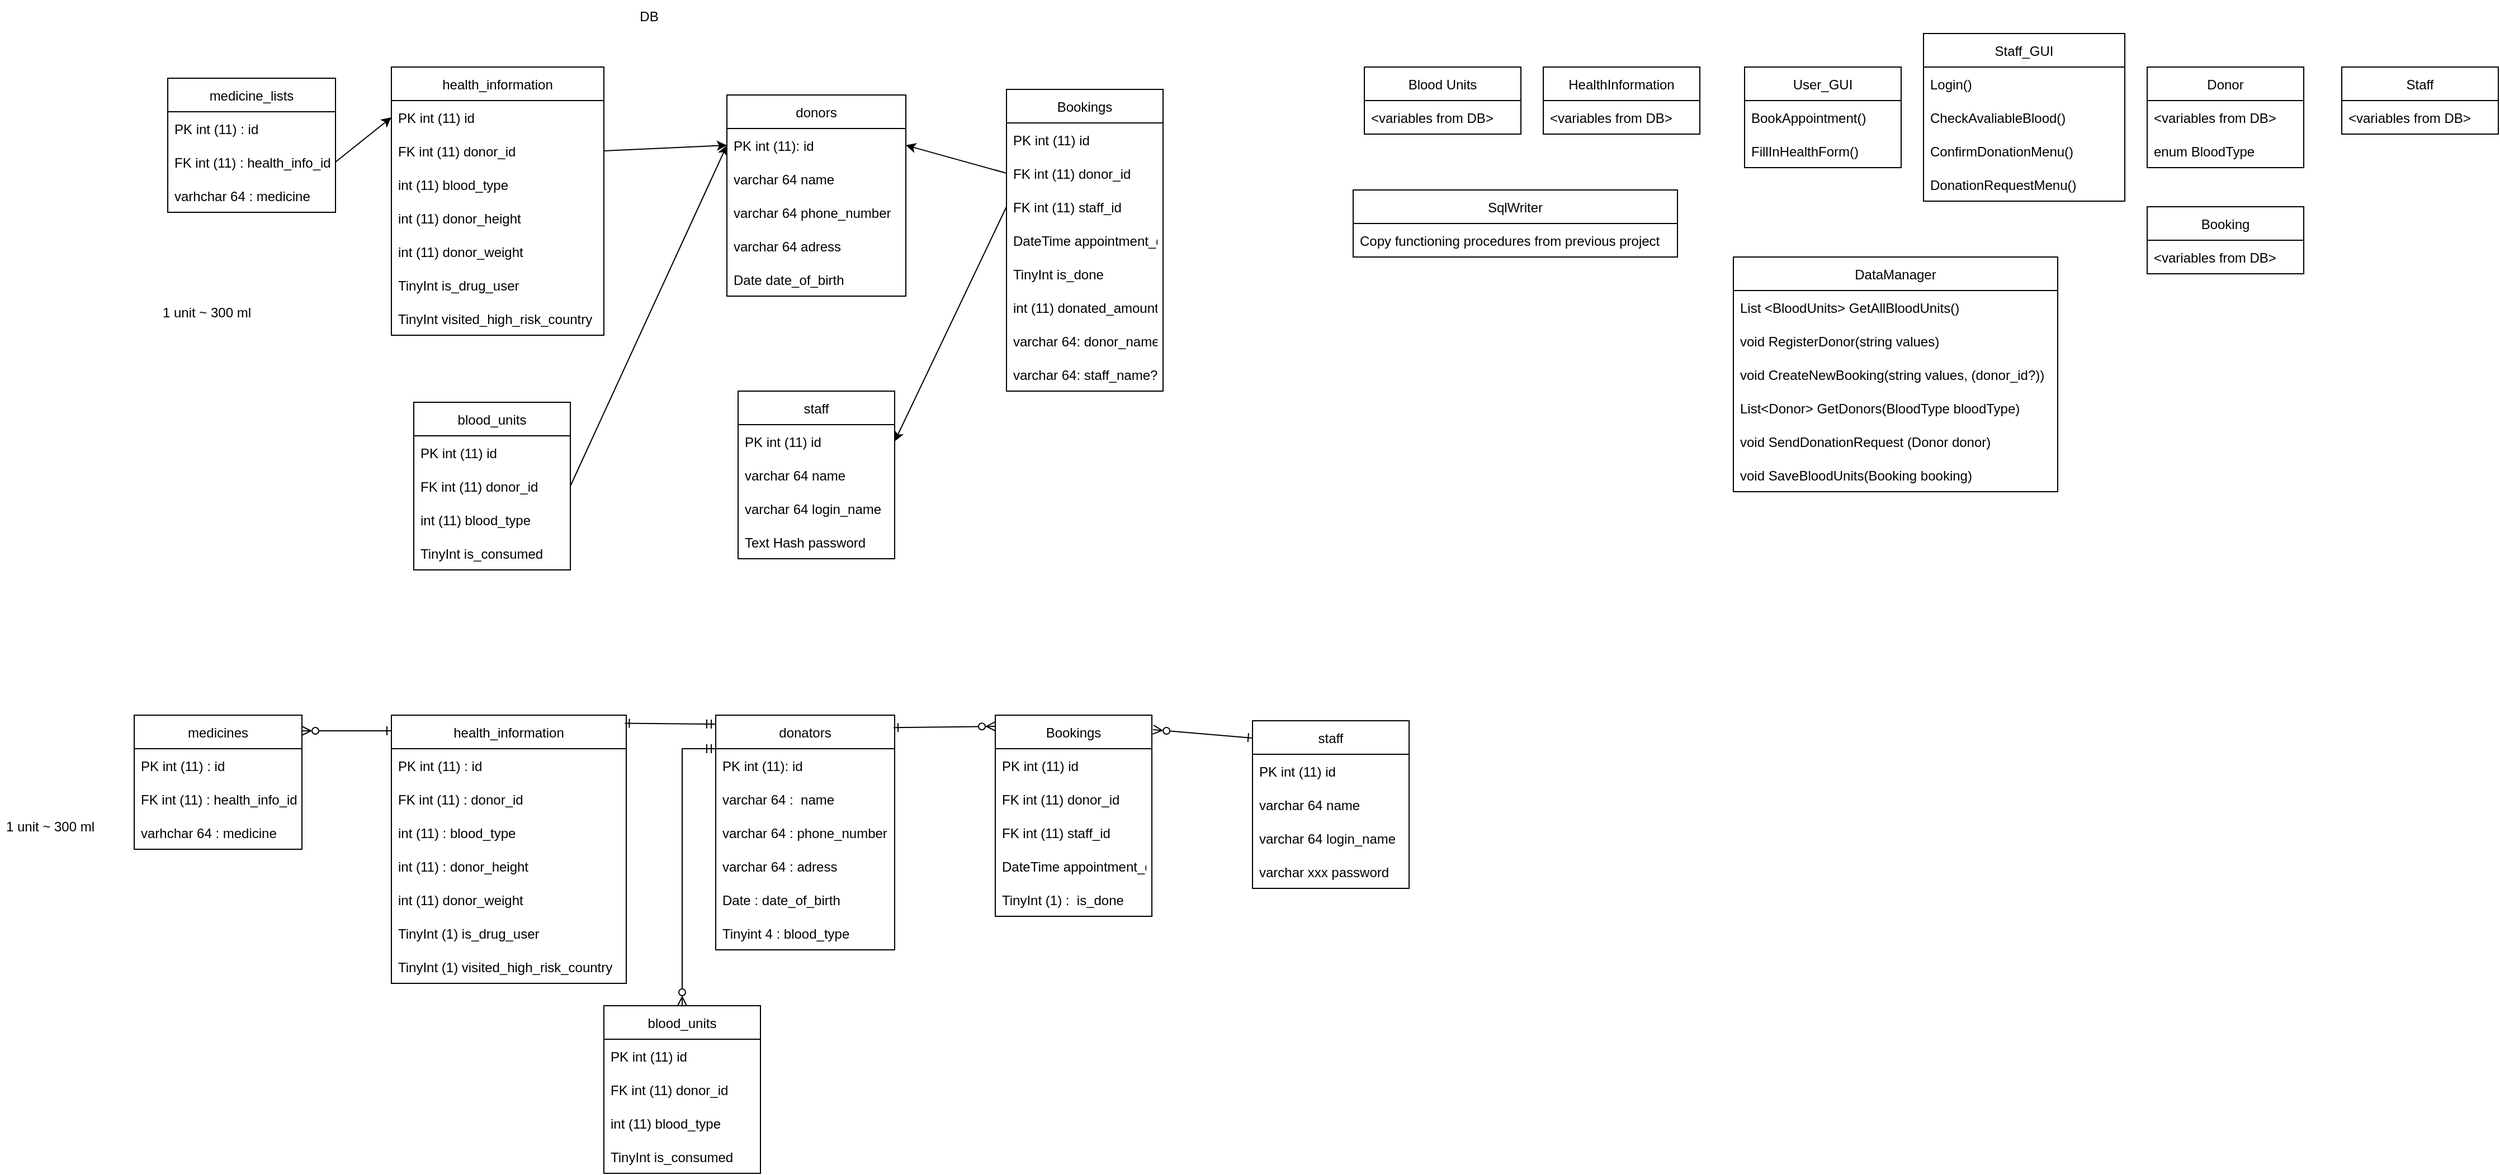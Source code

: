 <mxfile version="20.5.3" type="device"><diagram id="3hkA4njMmYi6qQgSDzNr" name="Sida-1"><mxGraphModel dx="1950" dy="728" grid="1" gridSize="10" guides="1" tooltips="1" connect="1" arrows="1" fold="1" page="1" pageScale="1" pageWidth="827" pageHeight="1169" math="0" shadow="0"><root><mxCell id="0"/><mxCell id="1" parent="0"/><mxCell id="ZJ0-3q28XxviAL9PhtGV-5" value="health_information" style="swimlane;fontStyle=0;childLayout=stackLayout;horizontal=1;startSize=30;horizontalStack=0;resizeParent=1;resizeParentMax=0;resizeLast=0;collapsible=1;marginBottom=0;" parent="1" vertex="1"><mxGeometry x="-230" y="100" width="190" height="240" as="geometry"/></mxCell><mxCell id="ZJ0-3q28XxviAL9PhtGV-6" value="PK int (11) id" style="text;strokeColor=none;fillColor=none;align=left;verticalAlign=middle;spacingLeft=4;spacingRight=4;overflow=hidden;points=[[0,0.5],[1,0.5]];portConstraint=eastwest;rotatable=0;" parent="ZJ0-3q28XxviAL9PhtGV-5" vertex="1"><mxGeometry y="30" width="190" height="30" as="geometry"/></mxCell><mxCell id="ZJ0-3q28XxviAL9PhtGV-7" value="FK int (11) donor_id" style="text;strokeColor=none;fillColor=none;align=left;verticalAlign=middle;spacingLeft=4;spacingRight=4;overflow=hidden;points=[[0,0.5],[1,0.5]];portConstraint=eastwest;rotatable=0;" parent="ZJ0-3q28XxviAL9PhtGV-5" vertex="1"><mxGeometry y="60" width="190" height="30" as="geometry"/></mxCell><mxCell id="ZJ0-3q28XxviAL9PhtGV-8" value="int (11) blood_type" style="text;strokeColor=none;fillColor=none;align=left;verticalAlign=middle;spacingLeft=4;spacingRight=4;overflow=hidden;points=[[0,0.5],[1,0.5]];portConstraint=eastwest;rotatable=0;" parent="ZJ0-3q28XxviAL9PhtGV-5" vertex="1"><mxGeometry y="90" width="190" height="30" as="geometry"/></mxCell><mxCell id="ZJ0-3q28XxviAL9PhtGV-60" value="int (11) donor_height" style="text;strokeColor=none;fillColor=none;align=left;verticalAlign=middle;spacingLeft=4;spacingRight=4;overflow=hidden;points=[[0,0.5],[1,0.5]];portConstraint=eastwest;rotatable=0;" parent="ZJ0-3q28XxviAL9PhtGV-5" vertex="1"><mxGeometry y="120" width="190" height="30" as="geometry"/></mxCell><mxCell id="ZJ0-3q28XxviAL9PhtGV-61" value="int (11) donor_weight" style="text;strokeColor=none;fillColor=none;align=left;verticalAlign=middle;spacingLeft=4;spacingRight=4;overflow=hidden;points=[[0,0.5],[1,0.5]];portConstraint=eastwest;rotatable=0;" parent="ZJ0-3q28XxviAL9PhtGV-5" vertex="1"><mxGeometry y="150" width="190" height="30" as="geometry"/></mxCell><mxCell id="ZJ0-3q28XxviAL9PhtGV-224" value="TinyInt is_drug_user" style="text;strokeColor=none;fillColor=none;align=left;verticalAlign=middle;spacingLeft=4;spacingRight=4;overflow=hidden;points=[[0,0.5],[1,0.5]];portConstraint=eastwest;rotatable=0;" parent="ZJ0-3q28XxviAL9PhtGV-5" vertex="1"><mxGeometry y="180" width="190" height="30" as="geometry"/></mxCell><mxCell id="ZJ0-3q28XxviAL9PhtGV-225" value="TinyInt visited_high_risk_country" style="text;strokeColor=none;fillColor=none;align=left;verticalAlign=middle;spacingLeft=4;spacingRight=4;overflow=hidden;points=[[0,0.5],[1,0.5]];portConstraint=eastwest;rotatable=0;" parent="ZJ0-3q28XxviAL9PhtGV-5" vertex="1"><mxGeometry y="210" width="190" height="30" as="geometry"/></mxCell><mxCell id="ZJ0-3q28XxviAL9PhtGV-25" value="donors" style="swimlane;fontStyle=0;childLayout=stackLayout;horizontal=1;startSize=30;horizontalStack=0;resizeParent=1;resizeParentMax=0;resizeLast=0;collapsible=1;marginBottom=0;" parent="1" vertex="1"><mxGeometry x="70" y="125" width="160" height="180" as="geometry"/></mxCell><mxCell id="ZJ0-3q28XxviAL9PhtGV-26" value="PK int (11): id" style="text;strokeColor=none;fillColor=none;align=left;verticalAlign=middle;spacingLeft=4;spacingRight=4;overflow=hidden;points=[[0,0.5],[1,0.5]];portConstraint=eastwest;rotatable=0;" parent="ZJ0-3q28XxviAL9PhtGV-25" vertex="1"><mxGeometry y="30" width="160" height="30" as="geometry"/></mxCell><mxCell id="ZJ0-3q28XxviAL9PhtGV-28" value="varchar 64 name" style="text;strokeColor=none;fillColor=none;align=left;verticalAlign=middle;spacingLeft=4;spacingRight=4;overflow=hidden;points=[[0,0.5],[1,0.5]];portConstraint=eastwest;rotatable=0;" parent="ZJ0-3q28XxviAL9PhtGV-25" vertex="1"><mxGeometry y="60" width="160" height="30" as="geometry"/></mxCell><mxCell id="ZJ0-3q28XxviAL9PhtGV-52" value="varchar 64 phone_number" style="text;strokeColor=none;fillColor=none;align=left;verticalAlign=middle;spacingLeft=4;spacingRight=4;overflow=hidden;points=[[0,0.5],[1,0.5]];portConstraint=eastwest;rotatable=0;" parent="ZJ0-3q28XxviAL9PhtGV-25" vertex="1"><mxGeometry y="90" width="160" height="30" as="geometry"/></mxCell><mxCell id="ZJ0-3q28XxviAL9PhtGV-53" value="varchar 64 adress" style="text;strokeColor=none;fillColor=none;align=left;verticalAlign=middle;spacingLeft=4;spacingRight=4;overflow=hidden;points=[[0,0.5],[1,0.5]];portConstraint=eastwest;rotatable=0;" parent="ZJ0-3q28XxviAL9PhtGV-25" vertex="1"><mxGeometry y="120" width="160" height="30" as="geometry"/></mxCell><mxCell id="ZJ0-3q28XxviAL9PhtGV-55" value="Date date_of_birth" style="text;strokeColor=none;fillColor=none;align=left;verticalAlign=middle;spacingLeft=4;spacingRight=4;overflow=hidden;points=[[0,0.5],[1,0.5]];portConstraint=eastwest;rotatable=0;" parent="ZJ0-3q28XxviAL9PhtGV-25" vertex="1"><mxGeometry y="150" width="160" height="30" as="geometry"/></mxCell><mxCell id="ZJ0-3q28XxviAL9PhtGV-29" value="User_GUI" style="swimlane;fontStyle=0;childLayout=stackLayout;horizontal=1;startSize=30;horizontalStack=0;resizeParent=1;resizeParentMax=0;resizeLast=0;collapsible=1;marginBottom=0;" parent="1" vertex="1"><mxGeometry x="980" y="100" width="140" height="90" as="geometry"/></mxCell><mxCell id="ZJ0-3q28XxviAL9PhtGV-196" value="BookAppointment()" style="text;strokeColor=none;fillColor=none;align=left;verticalAlign=middle;spacingLeft=4;spacingRight=4;overflow=hidden;points=[[0,0.5],[1,0.5]];portConstraint=eastwest;rotatable=0;" parent="ZJ0-3q28XxviAL9PhtGV-29" vertex="1"><mxGeometry y="30" width="140" height="30" as="geometry"/></mxCell><mxCell id="ZJ0-3q28XxviAL9PhtGV-197" value="FillInHealthForm()" style="text;strokeColor=none;fillColor=none;align=left;verticalAlign=middle;spacingLeft=4;spacingRight=4;overflow=hidden;points=[[0,0.5],[1,0.5]];portConstraint=eastwest;rotatable=0;" parent="ZJ0-3q28XxviAL9PhtGV-29" vertex="1"><mxGeometry y="60" width="140" height="30" as="geometry"/></mxCell><mxCell id="ZJ0-3q28XxviAL9PhtGV-37" value="staff" style="swimlane;fontStyle=0;childLayout=stackLayout;horizontal=1;startSize=30;horizontalStack=0;resizeParent=1;resizeParentMax=0;resizeLast=0;collapsible=1;marginBottom=0;" parent="1" vertex="1"><mxGeometry x="80" y="390" width="140" height="150" as="geometry"/></mxCell><mxCell id="ZJ0-3q28XxviAL9PhtGV-38" value="PK int (11) id" style="text;strokeColor=none;fillColor=none;align=left;verticalAlign=middle;spacingLeft=4;spacingRight=4;overflow=hidden;points=[[0,0.5],[1,0.5]];portConstraint=eastwest;rotatable=0;" parent="ZJ0-3q28XxviAL9PhtGV-37" vertex="1"><mxGeometry y="30" width="140" height="30" as="geometry"/></mxCell><mxCell id="ZJ0-3q28XxviAL9PhtGV-46" value="varchar 64 name" style="text;strokeColor=none;fillColor=none;align=left;verticalAlign=middle;spacingLeft=4;spacingRight=4;overflow=hidden;points=[[0,0.5],[1,0.5]];portConstraint=eastwest;rotatable=0;" parent="ZJ0-3q28XxviAL9PhtGV-37" vertex="1"><mxGeometry y="60" width="140" height="30" as="geometry"/></mxCell><mxCell id="ZJ0-3q28XxviAL9PhtGV-40" value="varchar 64 login_name" style="text;strokeColor=none;fillColor=none;align=left;verticalAlign=middle;spacingLeft=4;spacingRight=4;overflow=hidden;points=[[0,0.5],[1,0.5]];portConstraint=eastwest;rotatable=0;" parent="ZJ0-3q28XxviAL9PhtGV-37" vertex="1"><mxGeometry y="90" width="140" height="30" as="geometry"/></mxCell><mxCell id="ZJ0-3q28XxviAL9PhtGV-45" value="Text Hash password" style="text;strokeColor=none;fillColor=none;align=left;verticalAlign=middle;spacingLeft=4;spacingRight=4;overflow=hidden;points=[[0,0.5],[1,0.5]];portConstraint=eastwest;rotatable=0;" parent="ZJ0-3q28XxviAL9PhtGV-37" vertex="1"><mxGeometry y="120" width="140" height="30" as="geometry"/></mxCell><mxCell id="ZJ0-3q28XxviAL9PhtGV-41" value="DB" style="text;html=1;align=center;verticalAlign=middle;resizable=0;points=[];autosize=1;strokeColor=none;fillColor=none;" parent="1" vertex="1"><mxGeometry x="-20" y="40" width="40" height="30" as="geometry"/></mxCell><mxCell id="ZJ0-3q28XxviAL9PhtGV-56" value="Staff_GUI" style="swimlane;fontStyle=0;childLayout=stackLayout;horizontal=1;startSize=30;horizontalStack=0;resizeParent=1;resizeParentMax=0;resizeLast=0;collapsible=1;marginBottom=0;" parent="1" vertex="1"><mxGeometry x="1140" y="70" width="180" height="150" as="geometry"/></mxCell><mxCell id="ZJ0-3q28XxviAL9PhtGV-57" value="Login()" style="text;strokeColor=none;fillColor=none;align=left;verticalAlign=middle;spacingLeft=4;spacingRight=4;overflow=hidden;points=[[0,0.5],[1,0.5]];portConstraint=eastwest;rotatable=0;" parent="ZJ0-3q28XxviAL9PhtGV-56" vertex="1"><mxGeometry y="30" width="180" height="30" as="geometry"/></mxCell><mxCell id="ZJ0-3q28XxviAL9PhtGV-58" value="CheckAvaliableBlood()" style="text;strokeColor=none;fillColor=none;align=left;verticalAlign=middle;spacingLeft=4;spacingRight=4;overflow=hidden;points=[[0,0.5],[1,0.5]];portConstraint=eastwest;rotatable=0;" parent="ZJ0-3q28XxviAL9PhtGV-56" vertex="1"><mxGeometry y="60" width="180" height="30" as="geometry"/></mxCell><mxCell id="ZJ0-3q28XxviAL9PhtGV-59" value="ConfirmDonationMenu()" style="text;strokeColor=none;fillColor=none;align=left;verticalAlign=middle;spacingLeft=4;spacingRight=4;overflow=hidden;points=[[0,0.5],[1,0.5]];portConstraint=eastwest;rotatable=0;" parent="ZJ0-3q28XxviAL9PhtGV-56" vertex="1"><mxGeometry y="90" width="180" height="30" as="geometry"/></mxCell><mxCell id="ZJ0-3q28XxviAL9PhtGV-217" value="DonationRequestMenu()" style="text;strokeColor=none;fillColor=none;align=left;verticalAlign=middle;spacingLeft=4;spacingRight=4;overflow=hidden;points=[[0,0.5],[1,0.5]];portConstraint=eastwest;rotatable=0;" parent="ZJ0-3q28XxviAL9PhtGV-56" vertex="1"><mxGeometry y="120" width="180" height="30" as="geometry"/></mxCell><mxCell id="ZJ0-3q28XxviAL9PhtGV-62" value="medicine_lists" style="swimlane;fontStyle=0;childLayout=stackLayout;horizontal=1;startSize=30;horizontalStack=0;resizeParent=1;resizeParentMax=0;resizeLast=0;collapsible=1;marginBottom=0;" parent="1" vertex="1"><mxGeometry x="-430" y="110" width="150" height="120" as="geometry"/></mxCell><mxCell id="ZJ0-3q28XxviAL9PhtGV-63" value="PK int (11) : id" style="text;strokeColor=none;fillColor=none;align=left;verticalAlign=middle;spacingLeft=4;spacingRight=4;overflow=hidden;points=[[0,0.5],[1,0.5]];portConstraint=eastwest;rotatable=0;" parent="ZJ0-3q28XxviAL9PhtGV-62" vertex="1"><mxGeometry y="30" width="150" height="30" as="geometry"/></mxCell><mxCell id="ZJ0-3q28XxviAL9PhtGV-64" value="FK int (11) : health_info_id" style="text;strokeColor=none;fillColor=none;align=left;verticalAlign=middle;spacingLeft=4;spacingRight=4;overflow=hidden;points=[[0,0.5],[1,0.5]];portConstraint=eastwest;rotatable=0;" parent="ZJ0-3q28XxviAL9PhtGV-62" vertex="1"><mxGeometry y="60" width="150" height="30" as="geometry"/></mxCell><mxCell id="ZJ0-3q28XxviAL9PhtGV-65" value="varhchar 64 : medicine" style="text;strokeColor=none;fillColor=none;align=left;verticalAlign=middle;spacingLeft=4;spacingRight=4;overflow=hidden;points=[[0,0.5],[1,0.5]];portConstraint=eastwest;rotatable=0;" parent="ZJ0-3q28XxviAL9PhtGV-62" vertex="1"><mxGeometry y="90" width="150" height="30" as="geometry"/></mxCell><mxCell id="ZJ0-3q28XxviAL9PhtGV-67" value="" style="endArrow=classic;html=1;rounded=0;exitX=1;exitY=0.5;exitDx=0;exitDy=0;entryX=0;entryY=0.5;entryDx=0;entryDy=0;" parent="1" source="ZJ0-3q28XxviAL9PhtGV-64" target="ZJ0-3q28XxviAL9PhtGV-6" edge="1"><mxGeometry width="50" height="50" relative="1" as="geometry"><mxPoint x="150" y="290" as="sourcePoint"/><mxPoint x="200" y="240" as="targetPoint"/></mxGeometry></mxCell><mxCell id="ZJ0-3q28XxviAL9PhtGV-74" value="1 unit ~ 300 ml" style="text;html=1;strokeColor=none;fillColor=none;align=center;verticalAlign=middle;whiteSpace=wrap;rounded=0;" parent="1" vertex="1"><mxGeometry x="-440" y="290" width="90" height="60" as="geometry"/></mxCell><mxCell id="ZJ0-3q28XxviAL9PhtGV-86" value="blood_units" style="swimlane;fontStyle=0;childLayout=stackLayout;horizontal=1;startSize=30;horizontalStack=0;resizeParent=1;resizeParentMax=0;resizeLast=0;collapsible=1;marginBottom=0;" parent="1" vertex="1"><mxGeometry x="-210" y="400" width="140" height="150" as="geometry"/></mxCell><mxCell id="ZJ0-3q28XxviAL9PhtGV-87" value="PK int (11) id" style="text;strokeColor=none;fillColor=none;align=left;verticalAlign=middle;spacingLeft=4;spacingRight=4;overflow=hidden;points=[[0,0.5],[1,0.5]];portConstraint=eastwest;rotatable=0;" parent="ZJ0-3q28XxviAL9PhtGV-86" vertex="1"><mxGeometry y="30" width="140" height="30" as="geometry"/></mxCell><mxCell id="ZJ0-3q28XxviAL9PhtGV-103" value="FK int (11) donor_id" style="text;strokeColor=none;fillColor=none;align=left;verticalAlign=middle;spacingLeft=4;spacingRight=4;overflow=hidden;points=[[0,0.5],[1,0.5]];portConstraint=eastwest;rotatable=0;" parent="ZJ0-3q28XxviAL9PhtGV-86" vertex="1"><mxGeometry y="60" width="140" height="30" as="geometry"/></mxCell><mxCell id="ZJ0-3q28XxviAL9PhtGV-88" value="int (11) blood_type" style="text;strokeColor=none;fillColor=none;align=left;verticalAlign=middle;spacingLeft=4;spacingRight=4;overflow=hidden;points=[[0,0.5],[1,0.5]];portConstraint=eastwest;rotatable=0;" parent="ZJ0-3q28XxviAL9PhtGV-86" vertex="1"><mxGeometry y="90" width="140" height="30" as="geometry"/></mxCell><mxCell id="ZJ0-3q28XxviAL9PhtGV-89" value="TinyInt is_consumed" style="text;strokeColor=none;fillColor=none;align=left;verticalAlign=middle;spacingLeft=4;spacingRight=4;overflow=hidden;points=[[0,0.5],[1,0.5]];portConstraint=eastwest;rotatable=0;" parent="ZJ0-3q28XxviAL9PhtGV-86" vertex="1"><mxGeometry y="120" width="140" height="30" as="geometry"/></mxCell><mxCell id="ZJ0-3q28XxviAL9PhtGV-105" value="" style="endArrow=classic;html=1;rounded=0;exitX=1;exitY=0.5;exitDx=0;exitDy=0;entryX=0;entryY=0.5;entryDx=0;entryDy=0;" parent="1" source="ZJ0-3q28XxviAL9PhtGV-103" target="ZJ0-3q28XxviAL9PhtGV-26" edge="1"><mxGeometry width="50" height="50" relative="1" as="geometry"><mxPoint x="-60" y="390" as="sourcePoint"/><mxPoint x="-10" y="340" as="targetPoint"/></mxGeometry></mxCell><mxCell id="ZJ0-3q28XxviAL9PhtGV-107" value="" style="endArrow=classic;html=1;rounded=0;exitX=0;exitY=0.5;exitDx=0;exitDy=0;entryX=1;entryY=0.5;entryDx=0;entryDy=0;" parent="1" source="ZJ0-3q28XxviAL9PhtGV-12" target="ZJ0-3q28XxviAL9PhtGV-26" edge="1"><mxGeometry width="50" height="50" relative="1" as="geometry"><mxPoint x="230" y="495" as="sourcePoint"/><mxPoint x="310" y="180" as="targetPoint"/></mxGeometry></mxCell><mxCell id="ZJ0-3q28XxviAL9PhtGV-108" value="" style="endArrow=classic;html=1;rounded=0;exitX=1;exitY=0.5;exitDx=0;exitDy=0;entryX=0;entryY=0.5;entryDx=0;entryDy=0;" parent="1" source="ZJ0-3q28XxviAL9PhtGV-7" target="ZJ0-3q28XxviAL9PhtGV-26" edge="1"><mxGeometry width="50" height="50" relative="1" as="geometry"><mxPoint x="80" y="320" as="sourcePoint"/><mxPoint x="170" y="20.0" as="targetPoint"/></mxGeometry></mxCell><mxCell id="ZJ0-3q28XxviAL9PhtGV-9" value="Bookings" style="swimlane;fontStyle=0;childLayout=stackLayout;horizontal=1;startSize=30;horizontalStack=0;resizeParent=1;resizeParentMax=0;resizeLast=0;collapsible=1;marginBottom=0;" parent="1" vertex="1"><mxGeometry x="320" y="120" width="140" height="270" as="geometry"/></mxCell><mxCell id="ZJ0-3q28XxviAL9PhtGV-11" value="PK int (11) id " style="text;strokeColor=none;fillColor=none;align=left;verticalAlign=middle;spacingLeft=4;spacingRight=4;overflow=hidden;points=[[0,0.5],[1,0.5]];portConstraint=eastwest;rotatable=0;" parent="ZJ0-3q28XxviAL9PhtGV-9" vertex="1"><mxGeometry y="30" width="140" height="30" as="geometry"/></mxCell><mxCell id="ZJ0-3q28XxviAL9PhtGV-12" value="FK int (11) donor_id" style="text;strokeColor=none;fillColor=none;align=left;verticalAlign=middle;spacingLeft=4;spacingRight=4;overflow=hidden;points=[[0,0.5],[1,0.5]];portConstraint=eastwest;rotatable=0;" parent="ZJ0-3q28XxviAL9PhtGV-9" vertex="1"><mxGeometry y="60" width="140" height="30" as="geometry"/></mxCell><mxCell id="ZJ0-3q28XxviAL9PhtGV-10" value="FK int (11) staff_id" style="text;strokeColor=none;fillColor=none;align=left;verticalAlign=middle;spacingLeft=4;spacingRight=4;overflow=hidden;points=[[0,0.5],[1,0.5]];portConstraint=eastwest;rotatable=0;" parent="ZJ0-3q28XxviAL9PhtGV-9" vertex="1"><mxGeometry y="90" width="140" height="30" as="geometry"/></mxCell><mxCell id="ZJ0-3q28XxviAL9PhtGV-43" value="DateTime appointment_date" style="text;strokeColor=none;fillColor=none;align=left;verticalAlign=middle;spacingLeft=4;spacingRight=4;overflow=hidden;points=[[0,0.5],[1,0.5]];portConstraint=eastwest;rotatable=0;" parent="ZJ0-3q28XxviAL9PhtGV-9" vertex="1"><mxGeometry y="120" width="140" height="30" as="geometry"/></mxCell><mxCell id="ZJ0-3q28XxviAL9PhtGV-44" value="TinyInt is_done" style="text;strokeColor=none;fillColor=none;align=left;verticalAlign=middle;spacingLeft=4;spacingRight=4;overflow=hidden;points=[[0,0.5],[1,0.5]];portConstraint=eastwest;rotatable=0;" parent="ZJ0-3q28XxviAL9PhtGV-9" vertex="1"><mxGeometry y="150" width="140" height="30" as="geometry"/></mxCell><mxCell id="ZJ0-3q28XxviAL9PhtGV-68" value="int (11) donated_amount_units" style="text;strokeColor=none;fillColor=none;align=left;verticalAlign=middle;spacingLeft=4;spacingRight=4;overflow=hidden;points=[[0,0.5],[1,0.5]];portConstraint=eastwest;rotatable=0;" parent="ZJ0-3q28XxviAL9PhtGV-9" vertex="1"><mxGeometry y="180" width="140" height="30" as="geometry"/></mxCell><mxCell id="ZJ0-3q28XxviAL9PhtGV-47" value="varchar 64: donor_name?" style="text;strokeColor=none;fillColor=none;align=left;verticalAlign=middle;spacingLeft=4;spacingRight=4;overflow=hidden;points=[[0,0.5],[1,0.5]];portConstraint=eastwest;rotatable=0;" parent="ZJ0-3q28XxviAL9PhtGV-9" vertex="1"><mxGeometry y="210" width="140" height="30" as="geometry"/></mxCell><mxCell id="ZJ0-3q28XxviAL9PhtGV-48" value="varchar 64: staff_name?" style="text;strokeColor=none;fillColor=none;align=left;verticalAlign=middle;spacingLeft=4;spacingRight=4;overflow=hidden;points=[[0,0.5],[1,0.5]];portConstraint=eastwest;rotatable=0;" parent="ZJ0-3q28XxviAL9PhtGV-9" vertex="1"><mxGeometry y="240" width="140" height="30" as="geometry"/></mxCell><mxCell id="ZJ0-3q28XxviAL9PhtGV-110" value="" style="endArrow=classic;html=1;rounded=0;entryX=1;entryY=0.5;entryDx=0;entryDy=0;exitX=0;exitY=0.5;exitDx=0;exitDy=0;" parent="1" source="ZJ0-3q28XxviAL9PhtGV-10" target="ZJ0-3q28XxviAL9PhtGV-38" edge="1"><mxGeometry width="50" height="50" relative="1" as="geometry"><mxPoint x="300" y="230" as="sourcePoint"/><mxPoint x="240" y="180" as="targetPoint"/></mxGeometry></mxCell><mxCell id="ZJ0-3q28XxviAL9PhtGV-111" value="health_information" style="swimlane;fontStyle=0;childLayout=stackLayout;horizontal=1;startSize=30;horizontalStack=0;resizeParent=1;resizeParentMax=0;resizeLast=0;collapsible=1;marginBottom=0;" parent="1" vertex="1"><mxGeometry x="-230" y="680" width="210" height="240" as="geometry"/></mxCell><mxCell id="ZJ0-3q28XxviAL9PhtGV-112" value="PK int (11) : id" style="text;strokeColor=none;fillColor=none;align=left;verticalAlign=middle;spacingLeft=4;spacingRight=4;overflow=hidden;points=[[0,0.5],[1,0.5]];portConstraint=eastwest;rotatable=0;" parent="ZJ0-3q28XxviAL9PhtGV-111" vertex="1"><mxGeometry y="30" width="210" height="30" as="geometry"/></mxCell><mxCell id="ZJ0-3q28XxviAL9PhtGV-113" value="FK int (11) : donor_id" style="text;strokeColor=none;fillColor=none;align=left;verticalAlign=middle;spacingLeft=4;spacingRight=4;overflow=hidden;points=[[0,0.5],[1,0.5]];portConstraint=eastwest;rotatable=0;" parent="ZJ0-3q28XxviAL9PhtGV-111" vertex="1"><mxGeometry y="60" width="210" height="30" as="geometry"/></mxCell><mxCell id="ZJ0-3q28XxviAL9PhtGV-114" value="int (11) : blood_type" style="text;strokeColor=none;fillColor=none;align=left;verticalAlign=middle;spacingLeft=4;spacingRight=4;overflow=hidden;points=[[0,0.5],[1,0.5]];portConstraint=eastwest;rotatable=0;" parent="ZJ0-3q28XxviAL9PhtGV-111" vertex="1"><mxGeometry y="90" width="210" height="30" as="geometry"/></mxCell><mxCell id="ZJ0-3q28XxviAL9PhtGV-116" value="int (11) : donor_height" style="text;strokeColor=none;fillColor=none;align=left;verticalAlign=middle;spacingLeft=4;spacingRight=4;overflow=hidden;points=[[0,0.5],[1,0.5]];portConstraint=eastwest;rotatable=0;" parent="ZJ0-3q28XxviAL9PhtGV-111" vertex="1"><mxGeometry y="120" width="210" height="30" as="geometry"/></mxCell><mxCell id="ZJ0-3q28XxviAL9PhtGV-117" value="int (11) donor_weight" style="text;strokeColor=none;fillColor=none;align=left;verticalAlign=middle;spacingLeft=4;spacingRight=4;overflow=hidden;points=[[0,0.5],[1,0.5]];portConstraint=eastwest;rotatable=0;" parent="ZJ0-3q28XxviAL9PhtGV-111" vertex="1"><mxGeometry y="150" width="210" height="30" as="geometry"/></mxCell><mxCell id="ZJ0-3q28XxviAL9PhtGV-227" value="TinyInt (1) is_drug_user" style="text;strokeColor=none;fillColor=none;align=left;verticalAlign=middle;spacingLeft=4;spacingRight=4;overflow=hidden;points=[[0,0.5],[1,0.5]];portConstraint=eastwest;rotatable=0;" parent="ZJ0-3q28XxviAL9PhtGV-111" vertex="1"><mxGeometry y="180" width="210" height="30" as="geometry"/></mxCell><mxCell id="ZJ0-3q28XxviAL9PhtGV-226" value="TinyInt (1) visited_high_risk_country" style="text;strokeColor=none;fillColor=none;align=left;verticalAlign=middle;spacingLeft=4;spacingRight=4;overflow=hidden;points=[[0,0.5],[1,0.5]];portConstraint=eastwest;rotatable=0;" parent="ZJ0-3q28XxviAL9PhtGV-111" vertex="1"><mxGeometry y="210" width="210" height="30" as="geometry"/></mxCell><mxCell id="ZJ0-3q28XxviAL9PhtGV-119" value="donators" style="swimlane;fontStyle=0;childLayout=stackLayout;horizontal=1;startSize=30;horizontalStack=0;resizeParent=1;resizeParentMax=0;resizeLast=0;collapsible=1;marginBottom=0;" parent="1" vertex="1"><mxGeometry x="60" y="680" width="160" height="210" as="geometry"/></mxCell><mxCell id="ZJ0-3q28XxviAL9PhtGV-120" value="PK int (11): id" style="text;strokeColor=none;fillColor=none;align=left;verticalAlign=middle;spacingLeft=4;spacingRight=4;overflow=hidden;points=[[0,0.5],[1,0.5]];portConstraint=eastwest;rotatable=0;" parent="ZJ0-3q28XxviAL9PhtGV-119" vertex="1"><mxGeometry y="30" width="160" height="30" as="geometry"/></mxCell><mxCell id="ZJ0-3q28XxviAL9PhtGV-121" value="varchar 64 :  name" style="text;strokeColor=none;fillColor=none;align=left;verticalAlign=middle;spacingLeft=4;spacingRight=4;overflow=hidden;points=[[0,0.5],[1,0.5]];portConstraint=eastwest;rotatable=0;" parent="ZJ0-3q28XxviAL9PhtGV-119" vertex="1"><mxGeometry y="60" width="160" height="30" as="geometry"/></mxCell><mxCell id="ZJ0-3q28XxviAL9PhtGV-122" value="varchar 64 : phone_number" style="text;strokeColor=none;fillColor=none;align=left;verticalAlign=middle;spacingLeft=4;spacingRight=4;overflow=hidden;points=[[0,0.5],[1,0.5]];portConstraint=eastwest;rotatable=0;" parent="ZJ0-3q28XxviAL9PhtGV-119" vertex="1"><mxGeometry y="90" width="160" height="30" as="geometry"/></mxCell><mxCell id="ZJ0-3q28XxviAL9PhtGV-123" value="varchar 64 : adress" style="text;strokeColor=none;fillColor=none;align=left;verticalAlign=middle;spacingLeft=4;spacingRight=4;overflow=hidden;points=[[0,0.5],[1,0.5]];portConstraint=eastwest;rotatable=0;" parent="ZJ0-3q28XxviAL9PhtGV-119" vertex="1"><mxGeometry y="120" width="160" height="30" as="geometry"/></mxCell><mxCell id="ZJ0-3q28XxviAL9PhtGV-124" value="Date : date_of_birth" style="text;strokeColor=none;fillColor=none;align=left;verticalAlign=middle;spacingLeft=4;spacingRight=4;overflow=hidden;points=[[0,0.5],[1,0.5]];portConstraint=eastwest;rotatable=0;" parent="ZJ0-3q28XxviAL9PhtGV-119" vertex="1"><mxGeometry y="150" width="160" height="30" as="geometry"/></mxCell><mxCell id="ZprSG1zhM4FWUStF_M7S-2" value="Tinyint 4 : blood_type" style="text;strokeColor=none;fillColor=none;align=left;verticalAlign=middle;spacingLeft=4;spacingRight=4;overflow=hidden;points=[[0,0.5],[1,0.5]];portConstraint=eastwest;rotatable=0;" parent="ZJ0-3q28XxviAL9PhtGV-119" vertex="1"><mxGeometry y="180" width="160" height="30" as="geometry"/></mxCell><mxCell id="ZJ0-3q28XxviAL9PhtGV-125" value="staff" style="swimlane;fontStyle=0;childLayout=stackLayout;horizontal=1;startSize=30;horizontalStack=0;resizeParent=1;resizeParentMax=0;resizeLast=0;collapsible=1;marginBottom=0;" parent="1" vertex="1"><mxGeometry x="540" y="685" width="140" height="150" as="geometry"/></mxCell><mxCell id="ZJ0-3q28XxviAL9PhtGV-126" value="PK int (11) id" style="text;strokeColor=none;fillColor=none;align=left;verticalAlign=middle;spacingLeft=4;spacingRight=4;overflow=hidden;points=[[0,0.5],[1,0.5]];portConstraint=eastwest;rotatable=0;" parent="ZJ0-3q28XxviAL9PhtGV-125" vertex="1"><mxGeometry y="30" width="140" height="30" as="geometry"/></mxCell><mxCell id="ZJ0-3q28XxviAL9PhtGV-127" value="varchar 64 name" style="text;strokeColor=none;fillColor=none;align=left;verticalAlign=middle;spacingLeft=4;spacingRight=4;overflow=hidden;points=[[0,0.5],[1,0.5]];portConstraint=eastwest;rotatable=0;" parent="ZJ0-3q28XxviAL9PhtGV-125" vertex="1"><mxGeometry y="60" width="140" height="30" as="geometry"/></mxCell><mxCell id="ZJ0-3q28XxviAL9PhtGV-128" value="varchar 64 login_name" style="text;strokeColor=none;fillColor=none;align=left;verticalAlign=middle;spacingLeft=4;spacingRight=4;overflow=hidden;points=[[0,0.5],[1,0.5]];portConstraint=eastwest;rotatable=0;" parent="ZJ0-3q28XxviAL9PhtGV-125" vertex="1"><mxGeometry y="90" width="140" height="30" as="geometry"/></mxCell><mxCell id="ZJ0-3q28XxviAL9PhtGV-129" value="varchar xxx password" style="text;strokeColor=none;fillColor=none;align=left;verticalAlign=middle;spacingLeft=4;spacingRight=4;overflow=hidden;points=[[0,0.5],[1,0.5]];portConstraint=eastwest;rotatable=0;" parent="ZJ0-3q28XxviAL9PhtGV-125" vertex="1"><mxGeometry y="120" width="140" height="30" as="geometry"/></mxCell><mxCell id="ZJ0-3q28XxviAL9PhtGV-131" value="medicines" style="swimlane;fontStyle=0;childLayout=stackLayout;horizontal=1;startSize=30;horizontalStack=0;resizeParent=1;resizeParentMax=0;resizeLast=0;collapsible=1;marginBottom=0;" parent="1" vertex="1"><mxGeometry x="-460" y="680" width="150" height="120" as="geometry"/></mxCell><mxCell id="ZJ0-3q28XxviAL9PhtGV-132" value="PK int (11) : id" style="text;strokeColor=none;fillColor=none;align=left;verticalAlign=middle;spacingLeft=4;spacingRight=4;overflow=hidden;points=[[0,0.5],[1,0.5]];portConstraint=eastwest;rotatable=0;" parent="ZJ0-3q28XxviAL9PhtGV-131" vertex="1"><mxGeometry y="30" width="150" height="30" as="geometry"/></mxCell><mxCell id="ZJ0-3q28XxviAL9PhtGV-133" value="FK int (11) : health_info_id" style="text;strokeColor=none;fillColor=none;align=left;verticalAlign=middle;spacingLeft=4;spacingRight=4;overflow=hidden;points=[[0,0.5],[1,0.5]];portConstraint=eastwest;rotatable=0;" parent="ZJ0-3q28XxviAL9PhtGV-131" vertex="1"><mxGeometry y="60" width="150" height="30" as="geometry"/></mxCell><mxCell id="ZJ0-3q28XxviAL9PhtGV-134" value="varhchar 64 : medicine" style="text;strokeColor=none;fillColor=none;align=left;verticalAlign=middle;spacingLeft=4;spacingRight=4;overflow=hidden;points=[[0,0.5],[1,0.5]];portConstraint=eastwest;rotatable=0;" parent="ZJ0-3q28XxviAL9PhtGV-131" vertex="1"><mxGeometry y="90" width="150" height="30" as="geometry"/></mxCell><mxCell id="ZJ0-3q28XxviAL9PhtGV-136" value="1 unit ~ 300 ml" style="text;html=1;strokeColor=none;fillColor=none;align=center;verticalAlign=middle;whiteSpace=wrap;rounded=0;" parent="1" vertex="1"><mxGeometry x="-580" y="750" width="90" height="60" as="geometry"/></mxCell><mxCell id="ZJ0-3q28XxviAL9PhtGV-137" value="blood_units" style="swimlane;fontStyle=0;childLayout=stackLayout;horizontal=1;startSize=30;horizontalStack=0;resizeParent=1;resizeParentMax=0;resizeLast=0;collapsible=1;marginBottom=0;" parent="1" vertex="1"><mxGeometry x="-40" y="940" width="140" height="150" as="geometry"/></mxCell><mxCell id="ZJ0-3q28XxviAL9PhtGV-138" value="PK int (11) id" style="text;strokeColor=none;fillColor=none;align=left;verticalAlign=middle;spacingLeft=4;spacingRight=4;overflow=hidden;points=[[0,0.5],[1,0.5]];portConstraint=eastwest;rotatable=0;" parent="ZJ0-3q28XxviAL9PhtGV-137" vertex="1"><mxGeometry y="30" width="140" height="30" as="geometry"/></mxCell><mxCell id="ZJ0-3q28XxviAL9PhtGV-139" value="FK int (11) donor_id" style="text;strokeColor=none;fillColor=none;align=left;verticalAlign=middle;spacingLeft=4;spacingRight=4;overflow=hidden;points=[[0,0.5],[1,0.5]];portConstraint=eastwest;rotatable=0;" parent="ZJ0-3q28XxviAL9PhtGV-137" vertex="1"><mxGeometry y="60" width="140" height="30" as="geometry"/></mxCell><mxCell id="ZJ0-3q28XxviAL9PhtGV-140" value="int (11) blood_type" style="text;strokeColor=none;fillColor=none;align=left;verticalAlign=middle;spacingLeft=4;spacingRight=4;overflow=hidden;points=[[0,0.5],[1,0.5]];portConstraint=eastwest;rotatable=0;" parent="ZJ0-3q28XxviAL9PhtGV-137" vertex="1"><mxGeometry y="90" width="140" height="30" as="geometry"/></mxCell><mxCell id="ZJ0-3q28XxviAL9PhtGV-141" value="TinyInt is_consumed" style="text;strokeColor=none;fillColor=none;align=left;verticalAlign=middle;spacingLeft=4;spacingRight=4;overflow=hidden;points=[[0,0.5],[1,0.5]];portConstraint=eastwest;rotatable=0;" parent="ZJ0-3q28XxviAL9PhtGV-137" vertex="1"><mxGeometry y="120" width="140" height="30" as="geometry"/></mxCell><mxCell id="ZJ0-3q28XxviAL9PhtGV-145" value="Bookings" style="swimlane;fontStyle=0;childLayout=stackLayout;horizontal=1;startSize=30;horizontalStack=0;resizeParent=1;resizeParentMax=0;resizeLast=0;collapsible=1;marginBottom=0;" parent="1" vertex="1"><mxGeometry x="310" y="680" width="140" height="180" as="geometry"/></mxCell><mxCell id="ZJ0-3q28XxviAL9PhtGV-146" value="PK int (11) id " style="text;strokeColor=none;fillColor=none;align=left;verticalAlign=middle;spacingLeft=4;spacingRight=4;overflow=hidden;points=[[0,0.5],[1,0.5]];portConstraint=eastwest;rotatable=0;" parent="ZJ0-3q28XxviAL9PhtGV-145" vertex="1"><mxGeometry y="30" width="140" height="30" as="geometry"/></mxCell><mxCell id="ZJ0-3q28XxviAL9PhtGV-147" value="FK int (11) donor_id" style="text;strokeColor=none;fillColor=none;align=left;verticalAlign=middle;spacingLeft=4;spacingRight=4;overflow=hidden;points=[[0,0.5],[1,0.5]];portConstraint=eastwest;rotatable=0;" parent="ZJ0-3q28XxviAL9PhtGV-145" vertex="1"><mxGeometry y="60" width="140" height="30" as="geometry"/></mxCell><mxCell id="ZJ0-3q28XxviAL9PhtGV-148" value="FK int (11) staff_id" style="text;strokeColor=none;fillColor=none;align=left;verticalAlign=middle;spacingLeft=4;spacingRight=4;overflow=hidden;points=[[0,0.5],[1,0.5]];portConstraint=eastwest;rotatable=0;" parent="ZJ0-3q28XxviAL9PhtGV-145" vertex="1"><mxGeometry y="90" width="140" height="30" as="geometry"/></mxCell><mxCell id="ZJ0-3q28XxviAL9PhtGV-149" value="DateTime appointment_date" style="text;strokeColor=none;fillColor=none;align=left;verticalAlign=middle;spacingLeft=4;spacingRight=4;overflow=hidden;points=[[0,0.5],[1,0.5]];portConstraint=eastwest;rotatable=0;" parent="ZJ0-3q28XxviAL9PhtGV-145" vertex="1"><mxGeometry y="120" width="140" height="30" as="geometry"/></mxCell><mxCell id="ZJ0-3q28XxviAL9PhtGV-150" value="TinyInt (1) :  is_done" style="text;strokeColor=none;fillColor=none;align=left;verticalAlign=middle;spacingLeft=4;spacingRight=4;overflow=hidden;points=[[0,0.5],[1,0.5]];portConstraint=eastwest;rotatable=0;" parent="ZJ0-3q28XxviAL9PhtGV-145" vertex="1"><mxGeometry y="150" width="140" height="30" as="geometry"/></mxCell><mxCell id="ZJ0-3q28XxviAL9PhtGV-155" value="" style="endArrow=ERone;html=1;rounded=0;entryX=0.001;entryY=0.103;entryDx=0;entryDy=0;entryPerimeter=0;exitX=1.008;exitY=0.072;exitDx=0;exitDy=0;exitPerimeter=0;startArrow=ERzeroToMany;startFill=0;endFill=0;" parent="1" source="ZJ0-3q28XxviAL9PhtGV-145" target="ZJ0-3q28XxviAL9PhtGV-125" edge="1"><mxGeometry width="50" height="50" relative="1" as="geometry"><mxPoint x="150" y="780" as="sourcePoint"/><mxPoint x="200" y="730" as="targetPoint"/></mxGeometry></mxCell><mxCell id="ZJ0-3q28XxviAL9PhtGV-157" value="" style="endArrow=ERzeroToMany;html=1;rounded=0;exitX=0.994;exitY=0.053;exitDx=0;exitDy=0;exitPerimeter=0;startArrow=ERone;startFill=0;endFill=0;" parent="1" source="ZJ0-3q28XxviAL9PhtGV-119" edge="1"><mxGeometry width="50" height="50" relative="1" as="geometry"><mxPoint x="230" y="800" as="sourcePoint"/><mxPoint x="310" y="690" as="targetPoint"/></mxGeometry></mxCell><mxCell id="ZJ0-3q28XxviAL9PhtGV-159" value="" style="endArrow=ERmandOne;html=1;rounded=0;startArrow=ERone;startFill=0;endFill=0;exitX=0.994;exitY=0.03;exitDx=0;exitDy=0;exitPerimeter=0;" parent="1" source="ZJ0-3q28XxviAL9PhtGV-111" edge="1"><mxGeometry width="50" height="50" relative="1" as="geometry"><mxPoint x="-70" y="697" as="sourcePoint"/><mxPoint x="60" y="688" as="targetPoint"/></mxGeometry></mxCell><mxCell id="ZJ0-3q28XxviAL9PhtGV-160" value="" style="endArrow=ERone;html=1;rounded=0;startArrow=ERzeroToMany;startFill=0;endFill=0;" parent="1" edge="1"><mxGeometry width="50" height="50" relative="1" as="geometry"><mxPoint x="-310" y="694" as="sourcePoint"/><mxPoint x="-230" y="694" as="targetPoint"/></mxGeometry></mxCell><mxCell id="ZJ0-3q28XxviAL9PhtGV-161" value="" style="endArrow=ERmandOne;html=1;exitX=0.5;exitY=0;exitDx=0;exitDy=0;startArrow=ERzeroToMany;startFill=0;rounded=0;edgeStyle=orthogonalEdgeStyle;entryX=0;entryY=0;entryDx=0;entryDy=0;entryPerimeter=0;endFill=0;" parent="1" source="ZJ0-3q28XxviAL9PhtGV-137" target="ZJ0-3q28XxviAL9PhtGV-120" edge="1"><mxGeometry width="50" height="50" relative="1" as="geometry"><mxPoint x="-30" y="800" as="sourcePoint"/><mxPoint x="40" y="790" as="targetPoint"/><Array as="points"><mxPoint x="30" y="710"/></Array></mxGeometry></mxCell><mxCell id="ZJ0-3q28XxviAL9PhtGV-162" value="Donor" style="swimlane;fontStyle=0;childLayout=stackLayout;horizontal=1;startSize=30;horizontalStack=0;resizeParent=1;resizeParentMax=0;resizeLast=0;collapsible=1;marginBottom=0;" parent="1" vertex="1"><mxGeometry x="1340" y="100" width="140" height="90" as="geometry"/></mxCell><mxCell id="ZJ0-3q28XxviAL9PhtGV-200" value="&lt;variables from DB&gt;" style="text;strokeColor=none;fillColor=none;align=left;verticalAlign=middle;spacingLeft=4;spacingRight=4;overflow=hidden;points=[[0,0.5],[1,0.5]];portConstraint=eastwest;rotatable=0;" parent="ZJ0-3q28XxviAL9PhtGV-162" vertex="1"><mxGeometry y="30" width="140" height="30" as="geometry"/></mxCell><mxCell id="ZJ0-3q28XxviAL9PhtGV-163" value="enum BloodType" style="text;strokeColor=none;fillColor=none;align=left;verticalAlign=middle;spacingLeft=4;spacingRight=4;overflow=hidden;points=[[0,0.5],[1,0.5]];portConstraint=eastwest;rotatable=0;" parent="ZJ0-3q28XxviAL9PhtGV-162" vertex="1"><mxGeometry y="60" width="140" height="30" as="geometry"/></mxCell><mxCell id="ZJ0-3q28XxviAL9PhtGV-170" value="SqlWriter" style="swimlane;fontStyle=0;childLayout=stackLayout;horizontal=1;startSize=30;horizontalStack=0;resizeParent=1;resizeParentMax=0;resizeLast=0;collapsible=1;marginBottom=0;" parent="1" vertex="1"><mxGeometry x="630" y="210" width="290" height="60" as="geometry"/></mxCell><mxCell id="ZJ0-3q28XxviAL9PhtGV-195" value="Copy functioning procedures from previous project" style="text;strokeColor=none;fillColor=none;align=left;verticalAlign=middle;spacingLeft=4;spacingRight=4;overflow=hidden;points=[[0,0.5],[1,0.5]];portConstraint=eastwest;rotatable=0;" parent="ZJ0-3q28XxviAL9PhtGV-170" vertex="1"><mxGeometry y="30" width="290" height="30" as="geometry"/></mxCell><mxCell id="ZJ0-3q28XxviAL9PhtGV-182" value="HealthInformation" style="swimlane;fontStyle=0;childLayout=stackLayout;horizontal=1;startSize=30;horizontalStack=0;resizeParent=1;resizeParentMax=0;resizeLast=0;collapsible=1;marginBottom=0;" parent="1" vertex="1"><mxGeometry x="800" y="100" width="140" height="60" as="geometry"/></mxCell><mxCell id="ZJ0-3q28XxviAL9PhtGV-198" value="&lt;variables from DB&gt;" style="text;strokeColor=none;fillColor=none;align=left;verticalAlign=middle;spacingLeft=4;spacingRight=4;overflow=hidden;points=[[0,0.5],[1,0.5]];portConstraint=eastwest;rotatable=0;" parent="ZJ0-3q28XxviAL9PhtGV-182" vertex="1"><mxGeometry y="30" width="140" height="30" as="geometry"/></mxCell><mxCell id="ZJ0-3q28XxviAL9PhtGV-186" value="Staff" style="swimlane;fontStyle=0;childLayout=stackLayout;horizontal=1;startSize=30;horizontalStack=0;resizeParent=1;resizeParentMax=0;resizeLast=0;collapsible=1;marginBottom=0;" parent="1" vertex="1"><mxGeometry x="1514" y="100" width="140" height="60" as="geometry"/></mxCell><mxCell id="ZJ0-3q28XxviAL9PhtGV-199" value="&lt;variables from DB&gt;" style="text;strokeColor=none;fillColor=none;align=left;verticalAlign=middle;spacingLeft=4;spacingRight=4;overflow=hidden;points=[[0,0.5],[1,0.5]];portConstraint=eastwest;rotatable=0;" parent="ZJ0-3q28XxviAL9PhtGV-186" vertex="1"><mxGeometry y="30" width="140" height="30" as="geometry"/></mxCell><mxCell id="ZJ0-3q28XxviAL9PhtGV-190" value="Blood Units" style="swimlane;fontStyle=0;childLayout=stackLayout;horizontal=1;startSize=30;horizontalStack=0;resizeParent=1;resizeParentMax=0;resizeLast=0;collapsible=1;marginBottom=0;" parent="1" vertex="1"><mxGeometry x="640" y="100" width="140" height="60" as="geometry"/></mxCell><mxCell id="ZJ0-3q28XxviAL9PhtGV-202" value="&lt;variables from DB&gt;" style="text;strokeColor=none;fillColor=none;align=left;verticalAlign=middle;spacingLeft=4;spacingRight=4;overflow=hidden;points=[[0,0.5],[1,0.5]];portConstraint=eastwest;rotatable=0;" parent="ZJ0-3q28XxviAL9PhtGV-190" vertex="1"><mxGeometry y="30" width="140" height="30" as="geometry"/></mxCell><mxCell id="ZJ0-3q28XxviAL9PhtGV-209" value="Booking" style="swimlane;fontStyle=0;childLayout=stackLayout;horizontal=1;startSize=30;horizontalStack=0;resizeParent=1;resizeParentMax=0;resizeLast=0;collapsible=1;marginBottom=0;" parent="1" vertex="1"><mxGeometry x="1340" y="225" width="140" height="60" as="geometry"/></mxCell><mxCell id="ZJ0-3q28XxviAL9PhtGV-213" value="&lt;variables from DB&gt;" style="text;strokeColor=none;fillColor=none;align=left;verticalAlign=middle;spacingLeft=4;spacingRight=4;overflow=hidden;points=[[0,0.5],[1,0.5]];portConstraint=eastwest;rotatable=0;" parent="ZJ0-3q28XxviAL9PhtGV-209" vertex="1"><mxGeometry y="30" width="140" height="30" as="geometry"/></mxCell><mxCell id="ZJ0-3q28XxviAL9PhtGV-203" value="DataManager" style="swimlane;fontStyle=0;childLayout=stackLayout;horizontal=1;startSize=30;horizontalStack=0;resizeParent=1;resizeParentMax=0;resizeLast=0;collapsible=1;marginBottom=0;" parent="1" vertex="1"><mxGeometry x="970" y="270" width="290" height="210" as="geometry"/></mxCell><mxCell id="ZJ0-3q28XxviAL9PhtGV-204" value="List &lt;BloodUnits&gt; GetAllBloodUnits()" style="text;strokeColor=none;fillColor=none;align=left;verticalAlign=middle;spacingLeft=4;spacingRight=4;overflow=hidden;points=[[0,0.5],[1,0.5]];portConstraint=eastwest;rotatable=0;" parent="ZJ0-3q28XxviAL9PhtGV-203" vertex="1"><mxGeometry y="30" width="290" height="30" as="geometry"/></mxCell><mxCell id="ZJ0-3q28XxviAL9PhtGV-206" value="void RegisterDonor(string values)" style="text;strokeColor=none;fillColor=none;align=left;verticalAlign=middle;spacingLeft=4;spacingRight=4;overflow=hidden;points=[[0,0.5],[1,0.5]];portConstraint=eastwest;rotatable=0;" parent="ZJ0-3q28XxviAL9PhtGV-203" vertex="1"><mxGeometry y="60" width="290" height="30" as="geometry"/></mxCell><mxCell id="ZJ0-3q28XxviAL9PhtGV-208" value="void CreateNewBooking(string values, (donor_id?))" style="text;strokeColor=none;fillColor=none;align=left;verticalAlign=middle;spacingLeft=4;spacingRight=4;overflow=hidden;points=[[0,0.5],[1,0.5]];portConstraint=eastwest;rotatable=0;" parent="ZJ0-3q28XxviAL9PhtGV-203" vertex="1"><mxGeometry y="90" width="290" height="30" as="geometry"/></mxCell><mxCell id="ZJ0-3q28XxviAL9PhtGV-207" value="List&lt;Donor&gt; GetDonors(BloodType bloodType)" style="text;strokeColor=none;fillColor=none;align=left;verticalAlign=middle;spacingLeft=4;spacingRight=4;overflow=hidden;points=[[0,0.5],[1,0.5]];portConstraint=eastwest;rotatable=0;" parent="ZJ0-3q28XxviAL9PhtGV-203" vertex="1"><mxGeometry y="120" width="290" height="30" as="geometry"/></mxCell><mxCell id="ZJ0-3q28XxviAL9PhtGV-218" value="void SendDonationRequest (Donor donor)" style="text;strokeColor=none;fillColor=none;align=left;verticalAlign=middle;spacingLeft=4;spacingRight=4;overflow=hidden;points=[[0,0.5],[1,0.5]];portConstraint=eastwest;rotatable=0;" parent="ZJ0-3q28XxviAL9PhtGV-203" vertex="1"><mxGeometry y="150" width="290" height="30" as="geometry"/></mxCell><mxCell id="ZJ0-3q28XxviAL9PhtGV-215" value="void SaveBloodUnits(Booking booking)" style="text;strokeColor=none;fillColor=none;align=left;verticalAlign=middle;spacingLeft=4;spacingRight=4;overflow=hidden;points=[[0,0.5],[1,0.5]];portConstraint=eastwest;rotatable=0;" parent="ZJ0-3q28XxviAL9PhtGV-203" vertex="1"><mxGeometry y="180" width="290" height="30" as="geometry"/></mxCell></root></mxGraphModel></diagram></mxfile>